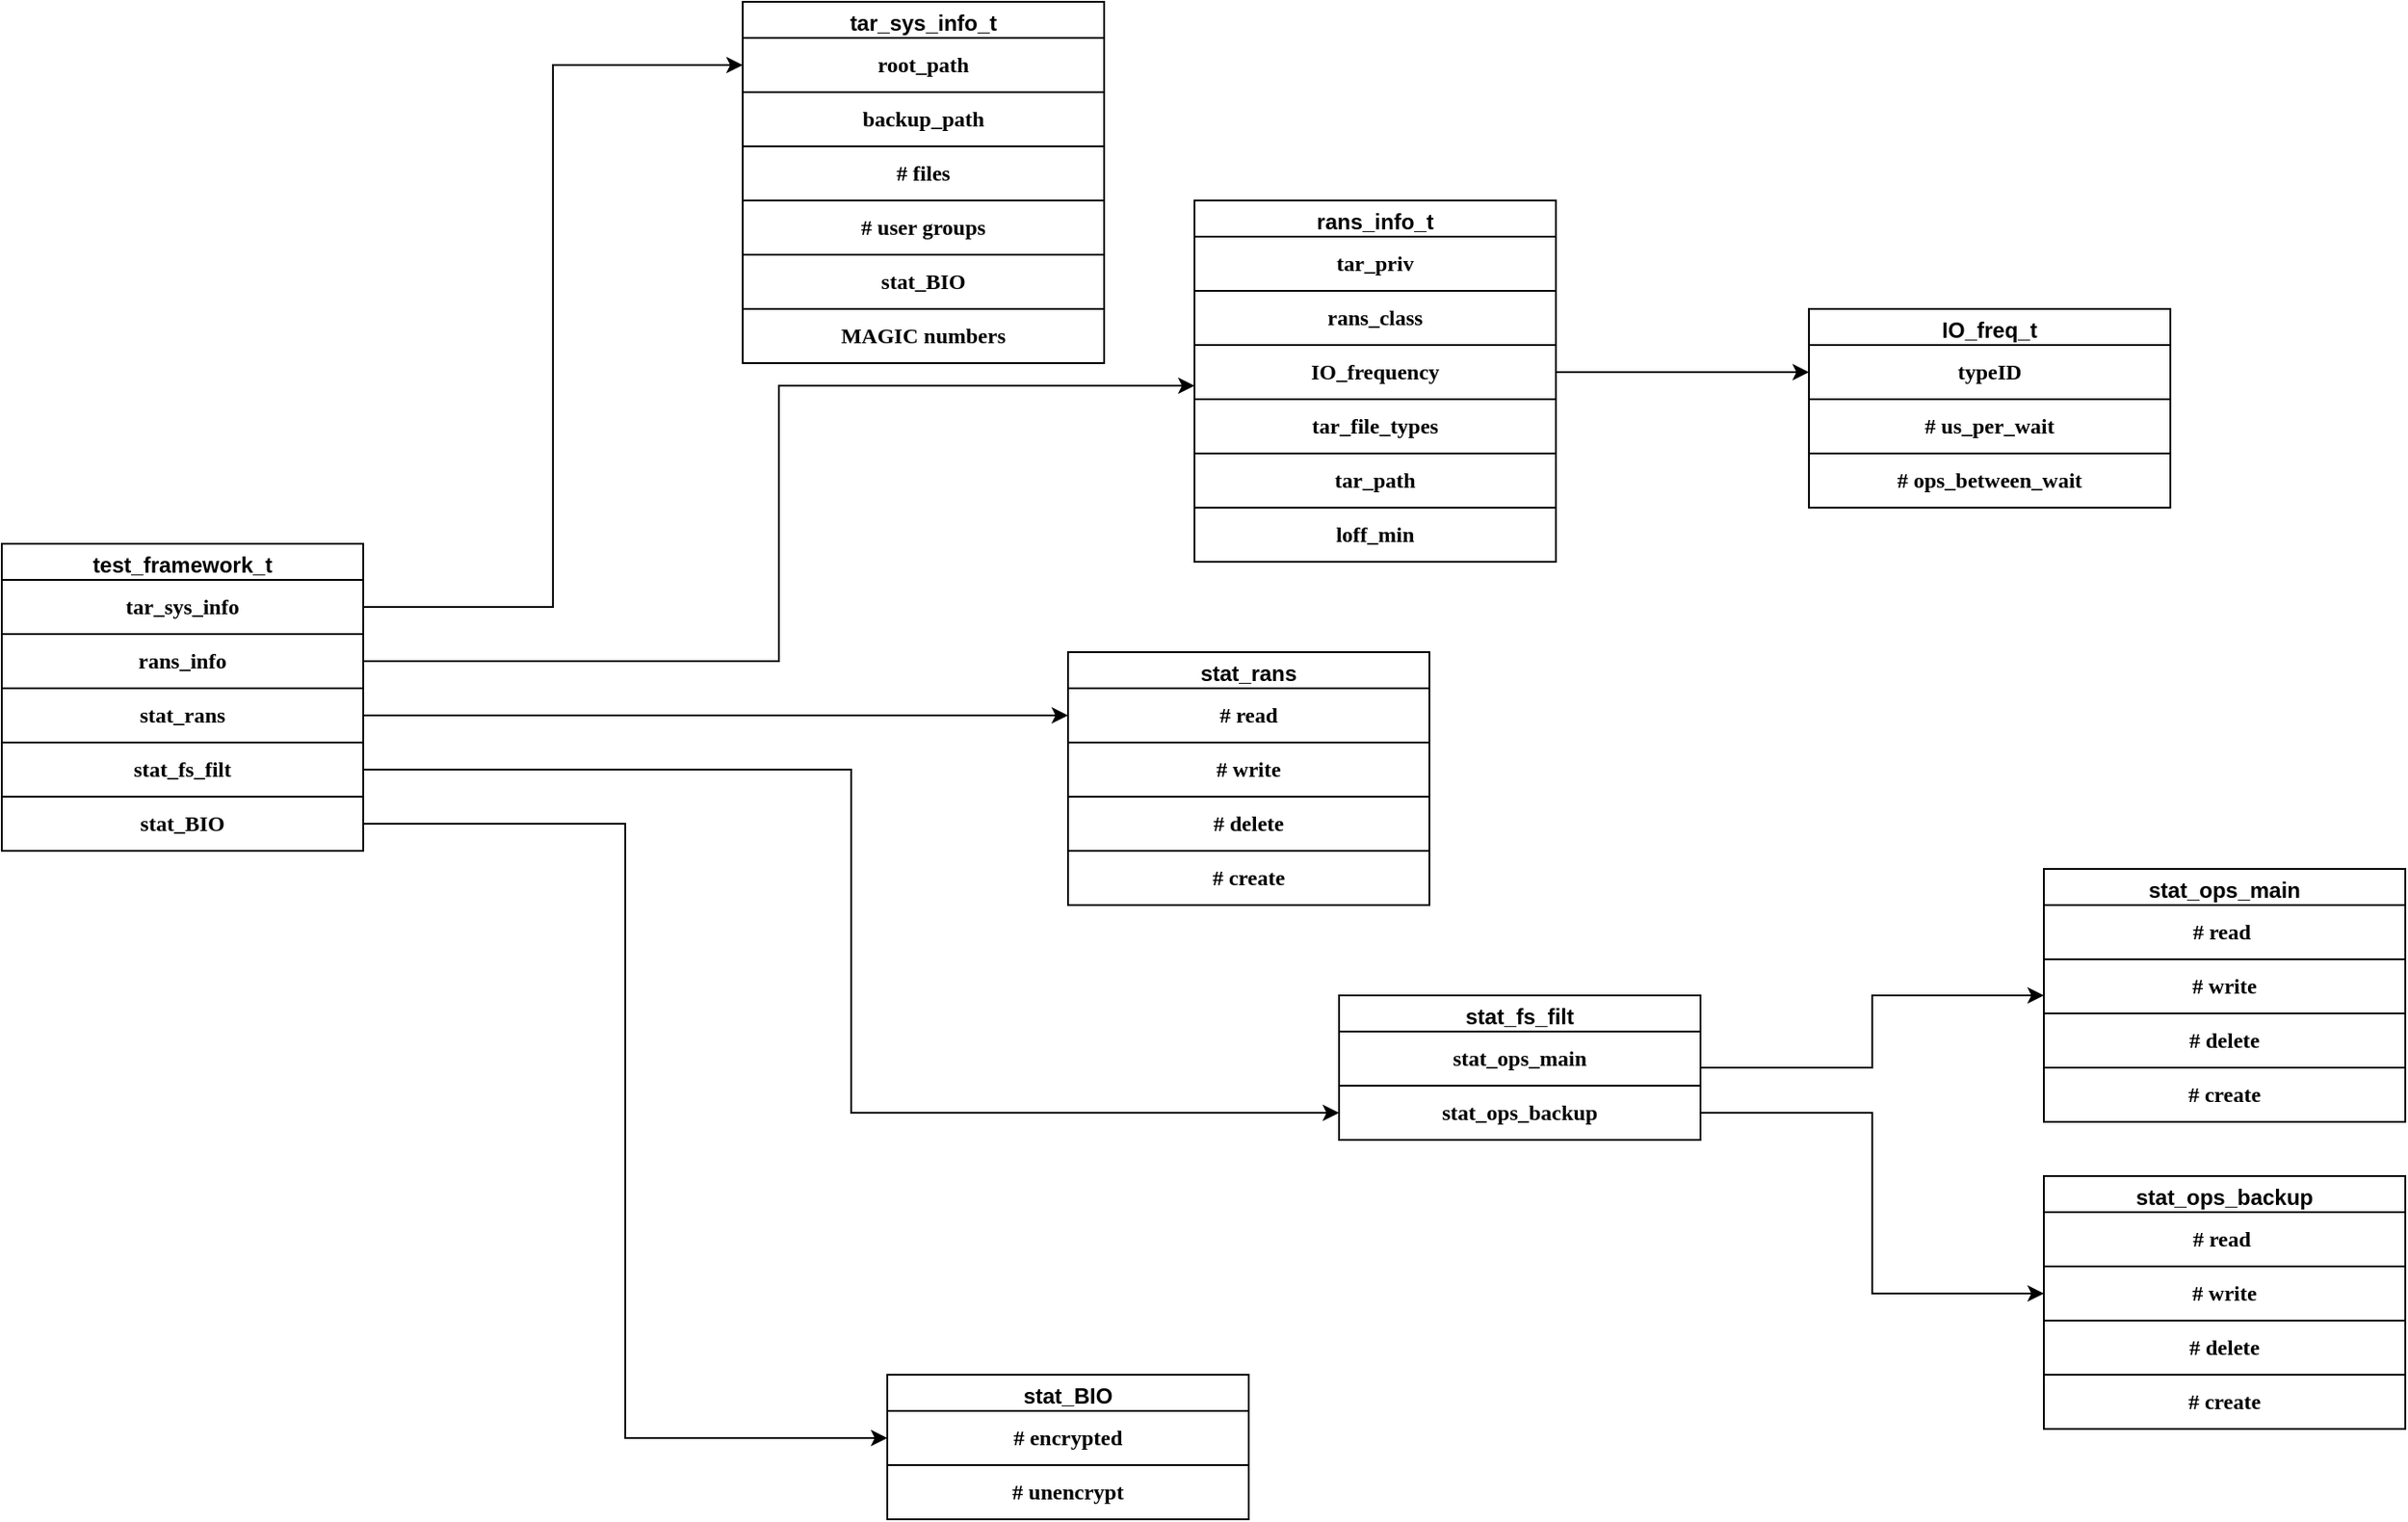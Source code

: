 <mxfile version="21.2.9" type="github">
  <diagram name="Page-1" id="gcPHQo3pj2VM8DZ63rwu">
    <mxGraphModel dx="2074" dy="1068" grid="1" gridSize="10" guides="1" tooltips="1" connect="1" arrows="1" fold="1" page="1" pageScale="1" pageWidth="850" pageHeight="1100" math="0" shadow="0">
      <root>
        <mxCell id="0" />
        <mxCell id="1" parent="0" />
        <mxCell id="gHEQGVByRe57avZ87eo9-15" value="test_framework_t" style="swimlane;whiteSpace=wrap;html=1;" parent="1" vertex="1">
          <mxGeometry x="60" y="390" width="200" height="170" as="geometry" />
        </mxCell>
        <mxCell id="gHEQGVByRe57avZ87eo9-17" value="&lt;font face=&quot;Georgia&quot;&gt;&lt;b&gt;tar_sys_info&lt;/b&gt;&lt;/font&gt;" style="whiteSpace=wrap;html=1;" parent="gHEQGVByRe57avZ87eo9-15" vertex="1">
          <mxGeometry y="20" width="200" height="30" as="geometry" />
        </mxCell>
        <mxCell id="gHEQGVByRe57avZ87eo9-18" value="&lt;font face=&quot;Georgia&quot;&gt;&lt;b&gt;rans_info&lt;/b&gt;&lt;/font&gt;" style="whiteSpace=wrap;html=1;" parent="gHEQGVByRe57avZ87eo9-15" vertex="1">
          <mxGeometry y="50" width="200" height="30" as="geometry" />
        </mxCell>
        <mxCell id="gHEQGVByRe57avZ87eo9-19" value="&lt;font face=&quot;Georgia&quot;&gt;&lt;b&gt;stat_rans&lt;/b&gt;&lt;/font&gt;" style="whiteSpace=wrap;html=1;" parent="gHEQGVByRe57avZ87eo9-15" vertex="1">
          <mxGeometry y="80" width="200" height="30" as="geometry" />
        </mxCell>
        <mxCell id="gHEQGVByRe57avZ87eo9-20" value="&lt;font face=&quot;Georgia&quot;&gt;&lt;b&gt;stat_fs_filt&lt;/b&gt;&lt;/font&gt;" style="whiteSpace=wrap;html=1;" parent="gHEQGVByRe57avZ87eo9-15" vertex="1">
          <mxGeometry y="110" width="200" height="30" as="geometry" />
        </mxCell>
        <mxCell id="gHEQGVByRe57avZ87eo9-21" value="&lt;font face=&quot;Georgia&quot;&gt;&lt;b&gt;stat_BIO&lt;/b&gt;&lt;/font&gt;" style="whiteSpace=wrap;html=1;" parent="gHEQGVByRe57avZ87eo9-15" vertex="1">
          <mxGeometry y="140" width="200" height="30" as="geometry" />
        </mxCell>
        <mxCell id="gHEQGVByRe57avZ87eo9-22" value="tar_sys_info_t" style="swimlane;whiteSpace=wrap;html=1;" parent="1" vertex="1">
          <mxGeometry x="470" y="90" width="200" height="200" as="geometry" />
        </mxCell>
        <mxCell id="gHEQGVByRe57avZ87eo9-23" value="&lt;font face=&quot;Georgia&quot;&gt;&lt;b&gt;root_path&lt;/b&gt;&lt;/font&gt;" style="whiteSpace=wrap;html=1;" parent="gHEQGVByRe57avZ87eo9-22" vertex="1">
          <mxGeometry y="20" width="200" height="30" as="geometry" />
        </mxCell>
        <mxCell id="gHEQGVByRe57avZ87eo9-24" value="&lt;font face=&quot;Georgia&quot;&gt;&lt;b&gt;backup_path&lt;/b&gt;&lt;/font&gt;" style="whiteSpace=wrap;html=1;" parent="gHEQGVByRe57avZ87eo9-22" vertex="1">
          <mxGeometry y="50" width="200" height="30" as="geometry" />
        </mxCell>
        <mxCell id="gHEQGVByRe57avZ87eo9-25" value="&lt;font face=&quot;Georgia&quot;&gt;&lt;b&gt;# files&lt;/b&gt;&lt;/font&gt;" style="whiteSpace=wrap;html=1;" parent="gHEQGVByRe57avZ87eo9-22" vertex="1">
          <mxGeometry y="80" width="200" height="30" as="geometry" />
        </mxCell>
        <mxCell id="gHEQGVByRe57avZ87eo9-26" value="&lt;font face=&quot;Georgia&quot;&gt;&lt;b&gt;# user groups&lt;/b&gt;&lt;/font&gt;" style="whiteSpace=wrap;html=1;" parent="gHEQGVByRe57avZ87eo9-22" vertex="1">
          <mxGeometry y="110" width="200" height="30" as="geometry" />
        </mxCell>
        <mxCell id="gHEQGVByRe57avZ87eo9-27" value="&lt;font face=&quot;Georgia&quot;&gt;&lt;b&gt;stat_BIO&lt;/b&gt;&lt;/font&gt;" style="whiteSpace=wrap;html=1;" parent="gHEQGVByRe57avZ87eo9-22" vertex="1">
          <mxGeometry y="140" width="200" height="30" as="geometry" />
        </mxCell>
        <mxCell id="Kcq0ukiS3j4PABtyZiL3-1" value="&lt;font face=&quot;Georgia&quot;&gt;&lt;b&gt;MAGIC numbers&lt;/b&gt;&lt;/font&gt;" style="whiteSpace=wrap;html=1;" vertex="1" parent="gHEQGVByRe57avZ87eo9-22">
          <mxGeometry y="170" width="200" height="30" as="geometry" />
        </mxCell>
        <mxCell id="gHEQGVByRe57avZ87eo9-30" style="edgeStyle=orthogonalEdgeStyle;rounded=0;orthogonalLoop=1;jettySize=auto;html=1;exitX=1;exitY=0.5;exitDx=0;exitDy=0;entryX=0;entryY=0.5;entryDx=0;entryDy=0;" parent="1" source="gHEQGVByRe57avZ87eo9-17" target="gHEQGVByRe57avZ87eo9-23" edge="1">
          <mxGeometry relative="1" as="geometry">
            <mxPoint x="280" y="80" as="targetPoint" />
          </mxGeometry>
        </mxCell>
        <mxCell id="gHEQGVByRe57avZ87eo9-31" value="rans_info_t" style="swimlane;whiteSpace=wrap;html=1;" parent="1" vertex="1">
          <mxGeometry x="720" y="200" width="200" height="200" as="geometry" />
        </mxCell>
        <mxCell id="gHEQGVByRe57avZ87eo9-32" value="&lt;font face=&quot;Georgia&quot;&gt;&lt;b&gt;tar_priv&lt;/b&gt;&lt;/font&gt;" style="whiteSpace=wrap;html=1;" parent="gHEQGVByRe57avZ87eo9-31" vertex="1">
          <mxGeometry y="20" width="200" height="30" as="geometry" />
        </mxCell>
        <mxCell id="gHEQGVByRe57avZ87eo9-33" value="&lt;font face=&quot;Georgia&quot;&gt;&lt;b&gt;rans_class&lt;/b&gt;&lt;/font&gt;" style="whiteSpace=wrap;html=1;" parent="gHEQGVByRe57avZ87eo9-31" vertex="1">
          <mxGeometry y="50" width="200" height="30" as="geometry" />
        </mxCell>
        <mxCell id="gHEQGVByRe57avZ87eo9-34" value="&lt;font face=&quot;Georgia&quot;&gt;&lt;b&gt;IO_frequency&lt;/b&gt;&lt;/font&gt;" style="whiteSpace=wrap;html=1;" parent="gHEQGVByRe57avZ87eo9-31" vertex="1">
          <mxGeometry y="80" width="200" height="30" as="geometry" />
        </mxCell>
        <mxCell id="gHEQGVByRe57avZ87eo9-35" value="&lt;font face=&quot;Georgia&quot;&gt;&lt;b&gt;tar_file_types&lt;/b&gt;&lt;/font&gt;" style="whiteSpace=wrap;html=1;" parent="gHEQGVByRe57avZ87eo9-31" vertex="1">
          <mxGeometry y="110" width="200" height="30" as="geometry" />
        </mxCell>
        <mxCell id="gHEQGVByRe57avZ87eo9-36" value="&lt;font face=&quot;Georgia&quot;&gt;&lt;b&gt;tar_path&lt;/b&gt;&lt;/font&gt;" style="whiteSpace=wrap;html=1;" parent="gHEQGVByRe57avZ87eo9-31" vertex="1">
          <mxGeometry y="140" width="200" height="30" as="geometry" />
        </mxCell>
        <mxCell id="gHEQGVByRe57avZ87eo9-39" value="&lt;font face=&quot;Georgia&quot;&gt;&lt;b&gt;loff_min&lt;/b&gt;&lt;/font&gt;" style="whiteSpace=wrap;html=1;" parent="gHEQGVByRe57avZ87eo9-31" vertex="1">
          <mxGeometry y="170" width="200" height="30" as="geometry" />
        </mxCell>
        <mxCell id="gHEQGVByRe57avZ87eo9-40" style="edgeStyle=orthogonalEdgeStyle;rounded=0;orthogonalLoop=1;jettySize=auto;html=1;exitX=1;exitY=0.5;exitDx=0;exitDy=0;entryX=0;entryY=0.75;entryDx=0;entryDy=0;" parent="1" source="gHEQGVByRe57avZ87eo9-18" target="gHEQGVByRe57avZ87eo9-34" edge="1">
          <mxGeometry relative="1" as="geometry" />
        </mxCell>
        <mxCell id="gHEQGVByRe57avZ87eo9-41" value="stat_rans" style="swimlane;whiteSpace=wrap;html=1;startSize=23;" parent="1" vertex="1">
          <mxGeometry x="650" y="450" width="200" height="140" as="geometry" />
        </mxCell>
        <mxCell id="gHEQGVByRe57avZ87eo9-42" value="&lt;font face=&quot;Georgia&quot;&gt;&lt;b&gt;# read&lt;/b&gt;&lt;/font&gt;" style="whiteSpace=wrap;html=1;" parent="gHEQGVByRe57avZ87eo9-41" vertex="1">
          <mxGeometry y="20" width="200" height="30" as="geometry" />
        </mxCell>
        <mxCell id="gHEQGVByRe57avZ87eo9-43" value="&lt;font face=&quot;Georgia&quot;&gt;&lt;b&gt;# write&lt;/b&gt;&lt;/font&gt;" style="whiteSpace=wrap;html=1;" parent="gHEQGVByRe57avZ87eo9-41" vertex="1">
          <mxGeometry y="50" width="200" height="30" as="geometry" />
        </mxCell>
        <mxCell id="gHEQGVByRe57avZ87eo9-44" value="&lt;font face=&quot;Georgia&quot;&gt;&lt;b&gt;# delete&lt;/b&gt;&lt;/font&gt;" style="whiteSpace=wrap;html=1;" parent="gHEQGVByRe57avZ87eo9-41" vertex="1">
          <mxGeometry y="80" width="200" height="30" as="geometry" />
        </mxCell>
        <mxCell id="gHEQGVByRe57avZ87eo9-45" value="&lt;font face=&quot;Georgia&quot;&gt;&lt;b&gt;# create&lt;/b&gt;&lt;/font&gt;" style="whiteSpace=wrap;html=1;" parent="gHEQGVByRe57avZ87eo9-41" vertex="1">
          <mxGeometry y="110" width="200" height="30" as="geometry" />
        </mxCell>
        <mxCell id="gHEQGVByRe57avZ87eo9-47" style="edgeStyle=orthogonalEdgeStyle;rounded=0;orthogonalLoop=1;jettySize=auto;html=1;exitX=1;exitY=0.5;exitDx=0;exitDy=0;entryX=0;entryY=0.5;entryDx=0;entryDy=0;" parent="1" source="gHEQGVByRe57avZ87eo9-19" target="gHEQGVByRe57avZ87eo9-42" edge="1">
          <mxGeometry relative="1" as="geometry" />
        </mxCell>
        <mxCell id="gHEQGVByRe57avZ87eo9-48" value="stat_ops_main" style="swimlane;whiteSpace=wrap;html=1;startSize=23;" parent="1" vertex="1">
          <mxGeometry x="1190" y="570" width="200" height="140" as="geometry" />
        </mxCell>
        <mxCell id="gHEQGVByRe57avZ87eo9-49" value="&lt;font face=&quot;Georgia&quot;&gt;&lt;b&gt;# read&amp;nbsp;&lt;/b&gt;&lt;/font&gt;" style="whiteSpace=wrap;html=1;" parent="gHEQGVByRe57avZ87eo9-48" vertex="1">
          <mxGeometry y="20" width="200" height="30" as="geometry" />
        </mxCell>
        <mxCell id="gHEQGVByRe57avZ87eo9-50" value="&lt;font face=&quot;Georgia&quot;&gt;&lt;b&gt;# write&lt;/b&gt;&lt;/font&gt;" style="whiteSpace=wrap;html=1;" parent="gHEQGVByRe57avZ87eo9-48" vertex="1">
          <mxGeometry y="50" width="200" height="30" as="geometry" />
        </mxCell>
        <mxCell id="gHEQGVByRe57avZ87eo9-51" value="&lt;font face=&quot;Georgia&quot;&gt;&lt;b&gt;# delete&lt;/b&gt;&lt;/font&gt;" style="whiteSpace=wrap;html=1;" parent="gHEQGVByRe57avZ87eo9-48" vertex="1">
          <mxGeometry y="80" width="200" height="30" as="geometry" />
        </mxCell>
        <mxCell id="gHEQGVByRe57avZ87eo9-52" value="&lt;font face=&quot;Georgia&quot;&gt;&lt;b&gt;# create&lt;/b&gt;&lt;/font&gt;" style="whiteSpace=wrap;html=1;" parent="gHEQGVByRe57avZ87eo9-48" vertex="1">
          <mxGeometry y="110" width="200" height="30" as="geometry" />
        </mxCell>
        <mxCell id="gHEQGVByRe57avZ87eo9-55" value="stat_BIO" style="swimlane;whiteSpace=wrap;html=1;startSize=23;" parent="1" vertex="1">
          <mxGeometry x="550" y="850" width="200" height="80" as="geometry" />
        </mxCell>
        <mxCell id="gHEQGVByRe57avZ87eo9-56" value="&lt;font face=&quot;Georgia&quot;&gt;&lt;b&gt;# encrypted&lt;/b&gt;&lt;/font&gt;" style="whiteSpace=wrap;html=1;" parent="gHEQGVByRe57avZ87eo9-55" vertex="1">
          <mxGeometry y="20" width="200" height="30" as="geometry" />
        </mxCell>
        <mxCell id="gHEQGVByRe57avZ87eo9-57" value="&lt;font face=&quot;Georgia&quot;&gt;&lt;b&gt;# unencrypt&lt;/b&gt;&lt;/font&gt;" style="whiteSpace=wrap;html=1;" parent="gHEQGVByRe57avZ87eo9-55" vertex="1">
          <mxGeometry y="50" width="200" height="30" as="geometry" />
        </mxCell>
        <mxCell id="gHEQGVByRe57avZ87eo9-61" style="edgeStyle=orthogonalEdgeStyle;rounded=0;orthogonalLoop=1;jettySize=auto;html=1;exitX=1;exitY=0.5;exitDx=0;exitDy=0;entryX=0;entryY=0.5;entryDx=0;entryDy=0;" parent="1" source="gHEQGVByRe57avZ87eo9-21" target="gHEQGVByRe57avZ87eo9-56" edge="1">
          <mxGeometry relative="1" as="geometry" />
        </mxCell>
        <mxCell id="gHEQGVByRe57avZ87eo9-62" value="stat_ops_backup" style="swimlane;whiteSpace=wrap;html=1;startSize=23;" parent="1" vertex="1">
          <mxGeometry x="1190" y="740" width="200" height="140" as="geometry" />
        </mxCell>
        <mxCell id="gHEQGVByRe57avZ87eo9-63" value="&lt;font face=&quot;Georgia&quot;&gt;&lt;b&gt;# read&amp;nbsp;&lt;/b&gt;&lt;/font&gt;" style="whiteSpace=wrap;html=1;" parent="gHEQGVByRe57avZ87eo9-62" vertex="1">
          <mxGeometry y="20" width="200" height="30" as="geometry" />
        </mxCell>
        <mxCell id="gHEQGVByRe57avZ87eo9-64" value="&lt;font face=&quot;Georgia&quot;&gt;&lt;b&gt;# write&lt;/b&gt;&lt;/font&gt;" style="whiteSpace=wrap;html=1;" parent="gHEQGVByRe57avZ87eo9-62" vertex="1">
          <mxGeometry y="50" width="200" height="30" as="geometry" />
        </mxCell>
        <mxCell id="gHEQGVByRe57avZ87eo9-65" value="&lt;font face=&quot;Georgia&quot;&gt;&lt;b&gt;# delete&lt;/b&gt;&lt;/font&gt;" style="whiteSpace=wrap;html=1;" parent="gHEQGVByRe57avZ87eo9-62" vertex="1">
          <mxGeometry y="80" width="200" height="30" as="geometry" />
        </mxCell>
        <mxCell id="gHEQGVByRe57avZ87eo9-66" value="&lt;font face=&quot;Georgia&quot;&gt;&lt;b&gt;# create&lt;/b&gt;&lt;/font&gt;" style="whiteSpace=wrap;html=1;" parent="gHEQGVByRe57avZ87eo9-62" vertex="1">
          <mxGeometry y="110" width="200" height="30" as="geometry" />
        </mxCell>
        <mxCell id="gHEQGVByRe57avZ87eo9-75" style="edgeStyle=orthogonalEdgeStyle;rounded=0;orthogonalLoop=1;jettySize=auto;html=1;exitX=1;exitY=0.5;exitDx=0;exitDy=0;entryX=0;entryY=0.5;entryDx=0;entryDy=0;" parent="1" source="gHEQGVByRe57avZ87eo9-67" target="gHEQGVByRe57avZ87eo9-48" edge="1">
          <mxGeometry relative="1" as="geometry" />
        </mxCell>
        <mxCell id="gHEQGVByRe57avZ87eo9-67" value="stat_fs_filt" style="swimlane;whiteSpace=wrap;html=1;startSize=23;" parent="1" vertex="1">
          <mxGeometry x="800" y="640" width="200" height="80" as="geometry" />
        </mxCell>
        <mxCell id="gHEQGVByRe57avZ87eo9-68" value="&lt;font face=&quot;Georgia&quot;&gt;&lt;b&gt;stat_ops_main&lt;/b&gt;&lt;/font&gt;" style="whiteSpace=wrap;html=1;" parent="gHEQGVByRe57avZ87eo9-67" vertex="1">
          <mxGeometry y="20" width="200" height="30" as="geometry" />
        </mxCell>
        <mxCell id="gHEQGVByRe57avZ87eo9-69" value="&lt;font face=&quot;Georgia&quot;&gt;&lt;b&gt;stat_ops_backup&lt;/b&gt;&lt;/font&gt;" style="whiteSpace=wrap;html=1;" parent="gHEQGVByRe57avZ87eo9-67" vertex="1">
          <mxGeometry y="50" width="200" height="30" as="geometry" />
        </mxCell>
        <mxCell id="gHEQGVByRe57avZ87eo9-74" style="edgeStyle=orthogonalEdgeStyle;rounded=0;orthogonalLoop=1;jettySize=auto;html=1;exitX=1;exitY=0.5;exitDx=0;exitDy=0;entryX=0;entryY=0.5;entryDx=0;entryDy=0;" parent="1" source="gHEQGVByRe57avZ87eo9-20" target="gHEQGVByRe57avZ87eo9-69" edge="1">
          <mxGeometry relative="1" as="geometry" />
        </mxCell>
        <mxCell id="gHEQGVByRe57avZ87eo9-76" style="edgeStyle=orthogonalEdgeStyle;rounded=0;orthogonalLoop=1;jettySize=auto;html=1;exitX=1;exitY=0.5;exitDx=0;exitDy=0;entryX=0;entryY=0.5;entryDx=0;entryDy=0;" parent="1" source="gHEQGVByRe57avZ87eo9-69" target="gHEQGVByRe57avZ87eo9-64" edge="1">
          <mxGeometry relative="1" as="geometry" />
        </mxCell>
        <mxCell id="gHEQGVByRe57avZ87eo9-77" value="IO_freq_t" style="swimlane;whiteSpace=wrap;html=1;startSize=23;" parent="1" vertex="1">
          <mxGeometry x="1060" y="260" width="200" height="110" as="geometry" />
        </mxCell>
        <mxCell id="gHEQGVByRe57avZ87eo9-78" value="&lt;font face=&quot;Georgia&quot;&gt;&lt;b&gt;typeID&lt;/b&gt;&lt;/font&gt;" style="whiteSpace=wrap;html=1;" parent="gHEQGVByRe57avZ87eo9-77" vertex="1">
          <mxGeometry y="20" width="200" height="30" as="geometry" />
        </mxCell>
        <mxCell id="gHEQGVByRe57avZ87eo9-79" value="&lt;font face=&quot;Georgia&quot;&gt;&lt;b&gt;# us_per_wait&lt;/b&gt;&lt;/font&gt;" style="whiteSpace=wrap;html=1;" parent="gHEQGVByRe57avZ87eo9-77" vertex="1">
          <mxGeometry y="50" width="200" height="30" as="geometry" />
        </mxCell>
        <mxCell id="gHEQGVByRe57avZ87eo9-80" value="&lt;font face=&quot;Georgia&quot;&gt;&lt;b&gt;# ops_between_wait&lt;/b&gt;&lt;/font&gt;" style="whiteSpace=wrap;html=1;" parent="gHEQGVByRe57avZ87eo9-77" vertex="1">
          <mxGeometry y="80" width="200" height="30" as="geometry" />
        </mxCell>
        <mxCell id="gHEQGVByRe57avZ87eo9-84" style="edgeStyle=orthogonalEdgeStyle;rounded=0;orthogonalLoop=1;jettySize=auto;html=1;exitX=1;exitY=0.5;exitDx=0;exitDy=0;" parent="1" source="gHEQGVByRe57avZ87eo9-34" target="gHEQGVByRe57avZ87eo9-78" edge="1">
          <mxGeometry relative="1" as="geometry" />
        </mxCell>
      </root>
    </mxGraphModel>
  </diagram>
</mxfile>
